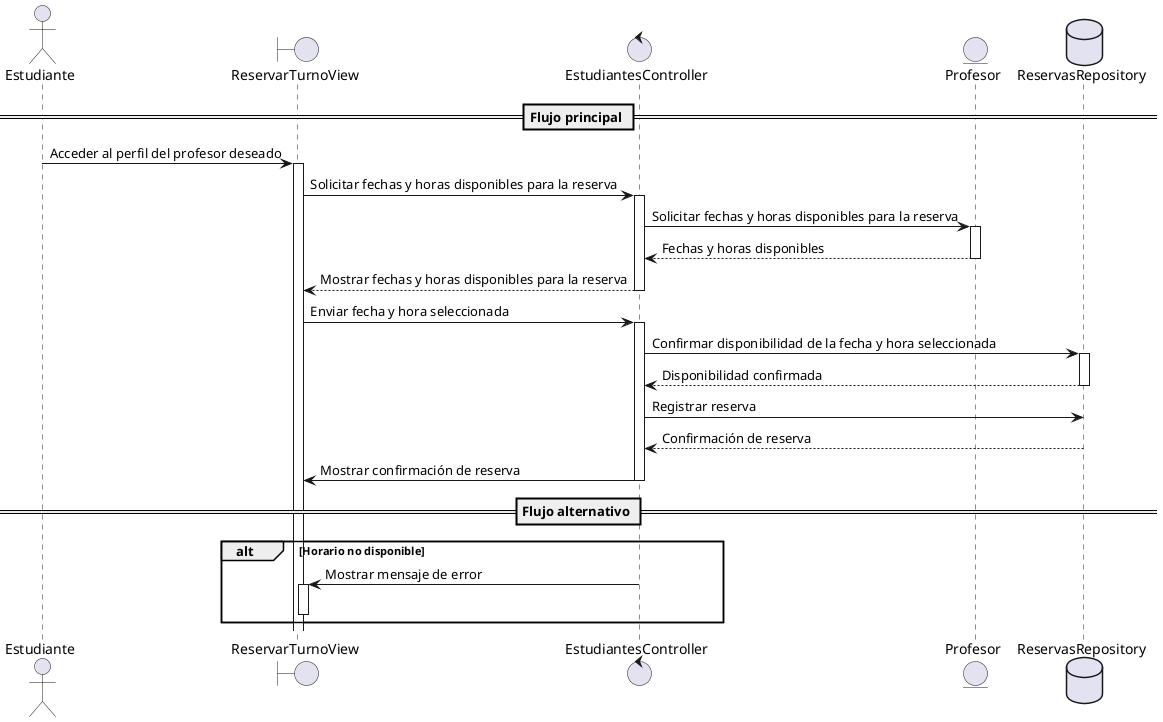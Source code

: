 @startuml
actor Estudiante
boundary "ReservarTurnoView" as View
control "EstudiantesController" as Controller
entity "Profesor" as Profesor
database "ReservasRepository" as Repository

== Flujo principal ==
Estudiante -> View : Acceder al perfil del profesor deseado
activate View
View -> Controller : Solicitar fechas y horas disponibles para la reserva
activate Controller
Controller -> Profesor : Solicitar fechas y horas disponibles para la reserva
activate Profesor
Profesor --> Controller : Fechas y horas disponibles
deactivate Profesor
Controller --> View : Mostrar fechas y horas disponibles para la reserva
deactivate Controller
View -> Controller : Enviar fecha y hora seleccionada
activate Controller
Controller -> Repository : Confirmar disponibilidad de la fecha y hora seleccionada
activate Repository
Repository --> Controller : Disponibilidad confirmada
deactivate Repository
Controller -> Repository : Registrar reserva
Repository --> Controller : Confirmación de reserva
deactivate Repository
Controller -> View : Mostrar confirmación de reserva
deactivate Controller

== Flujo alternativo ==
alt Horario no disponible
    Controller -> View : Mostrar mensaje de error
    activate View
    deactivate View
end

@enduml
